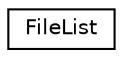 digraph "Graphical Class Hierarchy"
{
  edge [fontname="Helvetica",fontsize="10",labelfontname="Helvetica",labelfontsize="10"];
  node [fontname="Helvetica",fontsize="10",shape=record];
  rankdir="LR";
  Node0 [label="FileList",height=0.2,width=0.4,color="black", fillcolor="white", style="filled",URL="$struct_file_list.html"];
}
